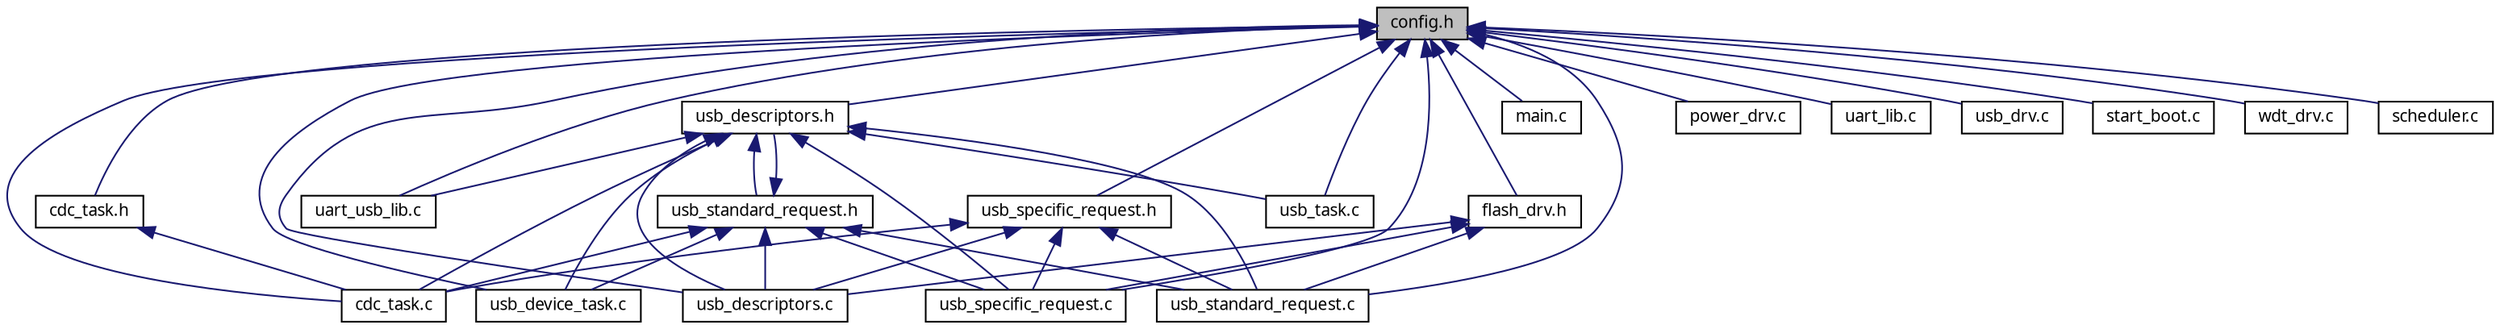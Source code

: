 digraph G
{
  edge [fontname="FreeSans.ttf",fontsize=10,labelfontname="FreeSans.ttf",labelfontsize=10];
  node [fontname="FreeSans.ttf",fontsize=10,shape=record];
  Node1 [label="config.h",height=0.2,width=0.4,color="black", fillcolor="grey75", style="filled" fontcolor="black"];
  Node1 -> Node2 [dir=back,color="midnightblue",fontsize=10,style="solid",fontname="FreeSans.ttf"];
  Node2 [label="cdc_task.c",height=0.2,width=0.4,color="black", fillcolor="white", style="filled",URL="$a00018.html"];
  Node1 -> Node3 [dir=back,color="midnightblue",fontsize=10,style="solid",fontname="FreeSans.ttf"];
  Node3 [label="cdc_task.h",height=0.2,width=0.4,color="black", fillcolor="white", style="filled",URL="$a00019.html"];
  Node3 -> Node2 [dir=back,color="midnightblue",fontsize=10,style="solid",fontname="FreeSans.ttf"];
  Node1 -> Node4 [dir=back,color="midnightblue",fontsize=10,style="solid",fontname="FreeSans.ttf"];
  Node4 [label="usb_descriptors.h",height=0.2,width=0.4,color="black", fillcolor="white", style="filled",URL="$a00043.html"];
  Node4 -> Node2 [dir=back,color="midnightblue",fontsize=10,style="solid",fontname="FreeSans.ttf"];
  Node4 -> Node5 [dir=back,color="midnightblue",fontsize=10,style="solid",fontname="FreeSans.ttf"];
  Node5 [label="uart_usb_lib.c",height=0.2,width=0.4,color="black", fillcolor="white", style="filled",URL="$a00038.html"];
  Node4 -> Node6 [dir=back,color="midnightblue",fontsize=10,style="solid",fontname="FreeSans.ttf"];
  Node6 [label="usb_descriptors.c",height=0.2,width=0.4,color="black", fillcolor="white", style="filled",URL="$a00042.html"];
  Node4 -> Node7 [dir=back,color="midnightblue",fontsize=10,style="solid",fontname="FreeSans.ttf"];
  Node7 [label="usb_specific_request.c",height=0.2,width=0.4,color="black", fillcolor="white", style="filled",URL="$a00048.html"];
  Node4 -> Node8 [dir=back,color="midnightblue",fontsize=10,style="solid",fontname="FreeSans.ttf"];
  Node8 [label="usb_device_task.c",height=0.2,width=0.4,color="black", fillcolor="white", style="filled",URL="$a00044.html"];
  Node4 -> Node9 [dir=back,color="midnightblue",fontsize=10,style="solid",fontname="FreeSans.ttf"];
  Node9 [label="usb_standard_request.c",height=0.2,width=0.4,color="black", fillcolor="white", style="filled",URL="$a00050.html"];
  Node4 -> Node10 [dir=back,color="midnightblue",fontsize=10,style="solid",fontname="FreeSans.ttf"];
  Node10 [label="usb_standard_request.h",height=0.2,width=0.4,color="black", fillcolor="white", style="filled",URL="$a00051.html"];
  Node10 -> Node4 [dir=back,color="midnightblue",fontsize=10,style="solid",fontname="FreeSans.ttf"];
  Node10 -> Node2 [dir=back,color="midnightblue",fontsize=10,style="solid",fontname="FreeSans.ttf"];
  Node10 -> Node6 [dir=back,color="midnightblue",fontsize=10,style="solid",fontname="FreeSans.ttf"];
  Node10 -> Node7 [dir=back,color="midnightblue",fontsize=10,style="solid",fontname="FreeSans.ttf"];
  Node10 -> Node8 [dir=back,color="midnightblue",fontsize=10,style="solid",fontname="FreeSans.ttf"];
  Node10 -> Node9 [dir=back,color="midnightblue",fontsize=10,style="solid",fontname="FreeSans.ttf"];
  Node4 -> Node11 [dir=back,color="midnightblue",fontsize=10,style="solid",fontname="FreeSans.ttf"];
  Node11 [label="usb_task.c",height=0.2,width=0.4,color="black", fillcolor="white", style="filled",URL="$a00052.html"];
  Node1 -> Node12 [dir=back,color="midnightblue",fontsize=10,style="solid",fontname="FreeSans.ttf"];
  Node12 [label="usb_specific_request.h",height=0.2,width=0.4,color="black", fillcolor="white", style="filled",URL="$a00049.html"];
  Node12 -> Node2 [dir=back,color="midnightblue",fontsize=10,style="solid",fontname="FreeSans.ttf"];
  Node12 -> Node6 [dir=back,color="midnightblue",fontsize=10,style="solid",fontname="FreeSans.ttf"];
  Node12 -> Node7 [dir=back,color="midnightblue",fontsize=10,style="solid",fontname="FreeSans.ttf"];
  Node12 -> Node9 [dir=back,color="midnightblue",fontsize=10,style="solid",fontname="FreeSans.ttf"];
  Node1 -> Node13 [dir=back,color="midnightblue",fontsize=10,style="solid",fontname="FreeSans.ttf"];
  Node13 [label="main.c",height=0.2,width=0.4,color="black", fillcolor="white", style="filled",URL="$a00025.html"];
  Node1 -> Node5 [dir=back,color="midnightblue",fontsize=10,style="solid",fontname="FreeSans.ttf"];
  Node1 -> Node6 [dir=back,color="midnightblue",fontsize=10,style="solid",fontname="FreeSans.ttf"];
  Node1 -> Node7 [dir=back,color="midnightblue",fontsize=10,style="solid",fontname="FreeSans.ttf"];
  Node1 -> Node14 [dir=back,color="midnightblue",fontsize=10,style="solid",fontname="FreeSans.ttf"];
  Node14 [label="flash_drv.h",height=0.2,width=0.4,color="black", fillcolor="white", style="filled",URL="$a00024.html"];
  Node14 -> Node6 [dir=back,color="midnightblue",fontsize=10,style="solid",fontname="FreeSans.ttf"];
  Node14 -> Node7 [dir=back,color="midnightblue",fontsize=10,style="solid",fontname="FreeSans.ttf"];
  Node14 -> Node9 [dir=back,color="midnightblue",fontsize=10,style="solid",fontname="FreeSans.ttf"];
  Node1 -> Node15 [dir=back,color="midnightblue",fontsize=10,style="solid",fontname="FreeSans.ttf"];
  Node15 [label="power_drv.c",height=0.2,width=0.4,color="black", fillcolor="white", style="filled",URL="$a00027.html"];
  Node1 -> Node16 [dir=back,color="midnightblue",fontsize=10,style="solid",fontname="FreeSans.ttf"];
  Node16 [label="uart_lib.c",height=0.2,width=0.4,color="black", fillcolor="white", style="filled",URL="$a00036.html"];
  Node1 -> Node17 [dir=back,color="midnightblue",fontsize=10,style="solid",fontname="FreeSans.ttf"];
  Node17 [label="usb_drv.c",height=0.2,width=0.4,color="black", fillcolor="white", style="filled",URL="$a00046.html"];
  Node1 -> Node18 [dir=back,color="midnightblue",fontsize=10,style="solid",fontname="FreeSans.ttf"];
  Node18 [label="start_boot.c",height=0.2,width=0.4,color="black", fillcolor="white", style="filled",URL="$a00031.html"];
  Node1 -> Node19 [dir=back,color="midnightblue",fontsize=10,style="solid",fontname="FreeSans.ttf"];
  Node19 [label="wdt_drv.c",height=0.2,width=0.4,color="black", fillcolor="white", style="filled",URL="$a00054.html"];
  Node1 -> Node20 [dir=back,color="midnightblue",fontsize=10,style="solid",fontname="FreeSans.ttf"];
  Node20 [label="scheduler.c",height=0.2,width=0.4,color="black", fillcolor="white", style="filled",URL="$a00029.html"];
  Node1 -> Node8 [dir=back,color="midnightblue",fontsize=10,style="solid",fontname="FreeSans.ttf"];
  Node1 -> Node9 [dir=back,color="midnightblue",fontsize=10,style="solid",fontname="FreeSans.ttf"];
  Node1 -> Node11 [dir=back,color="midnightblue",fontsize=10,style="solid",fontname="FreeSans.ttf"];
}
